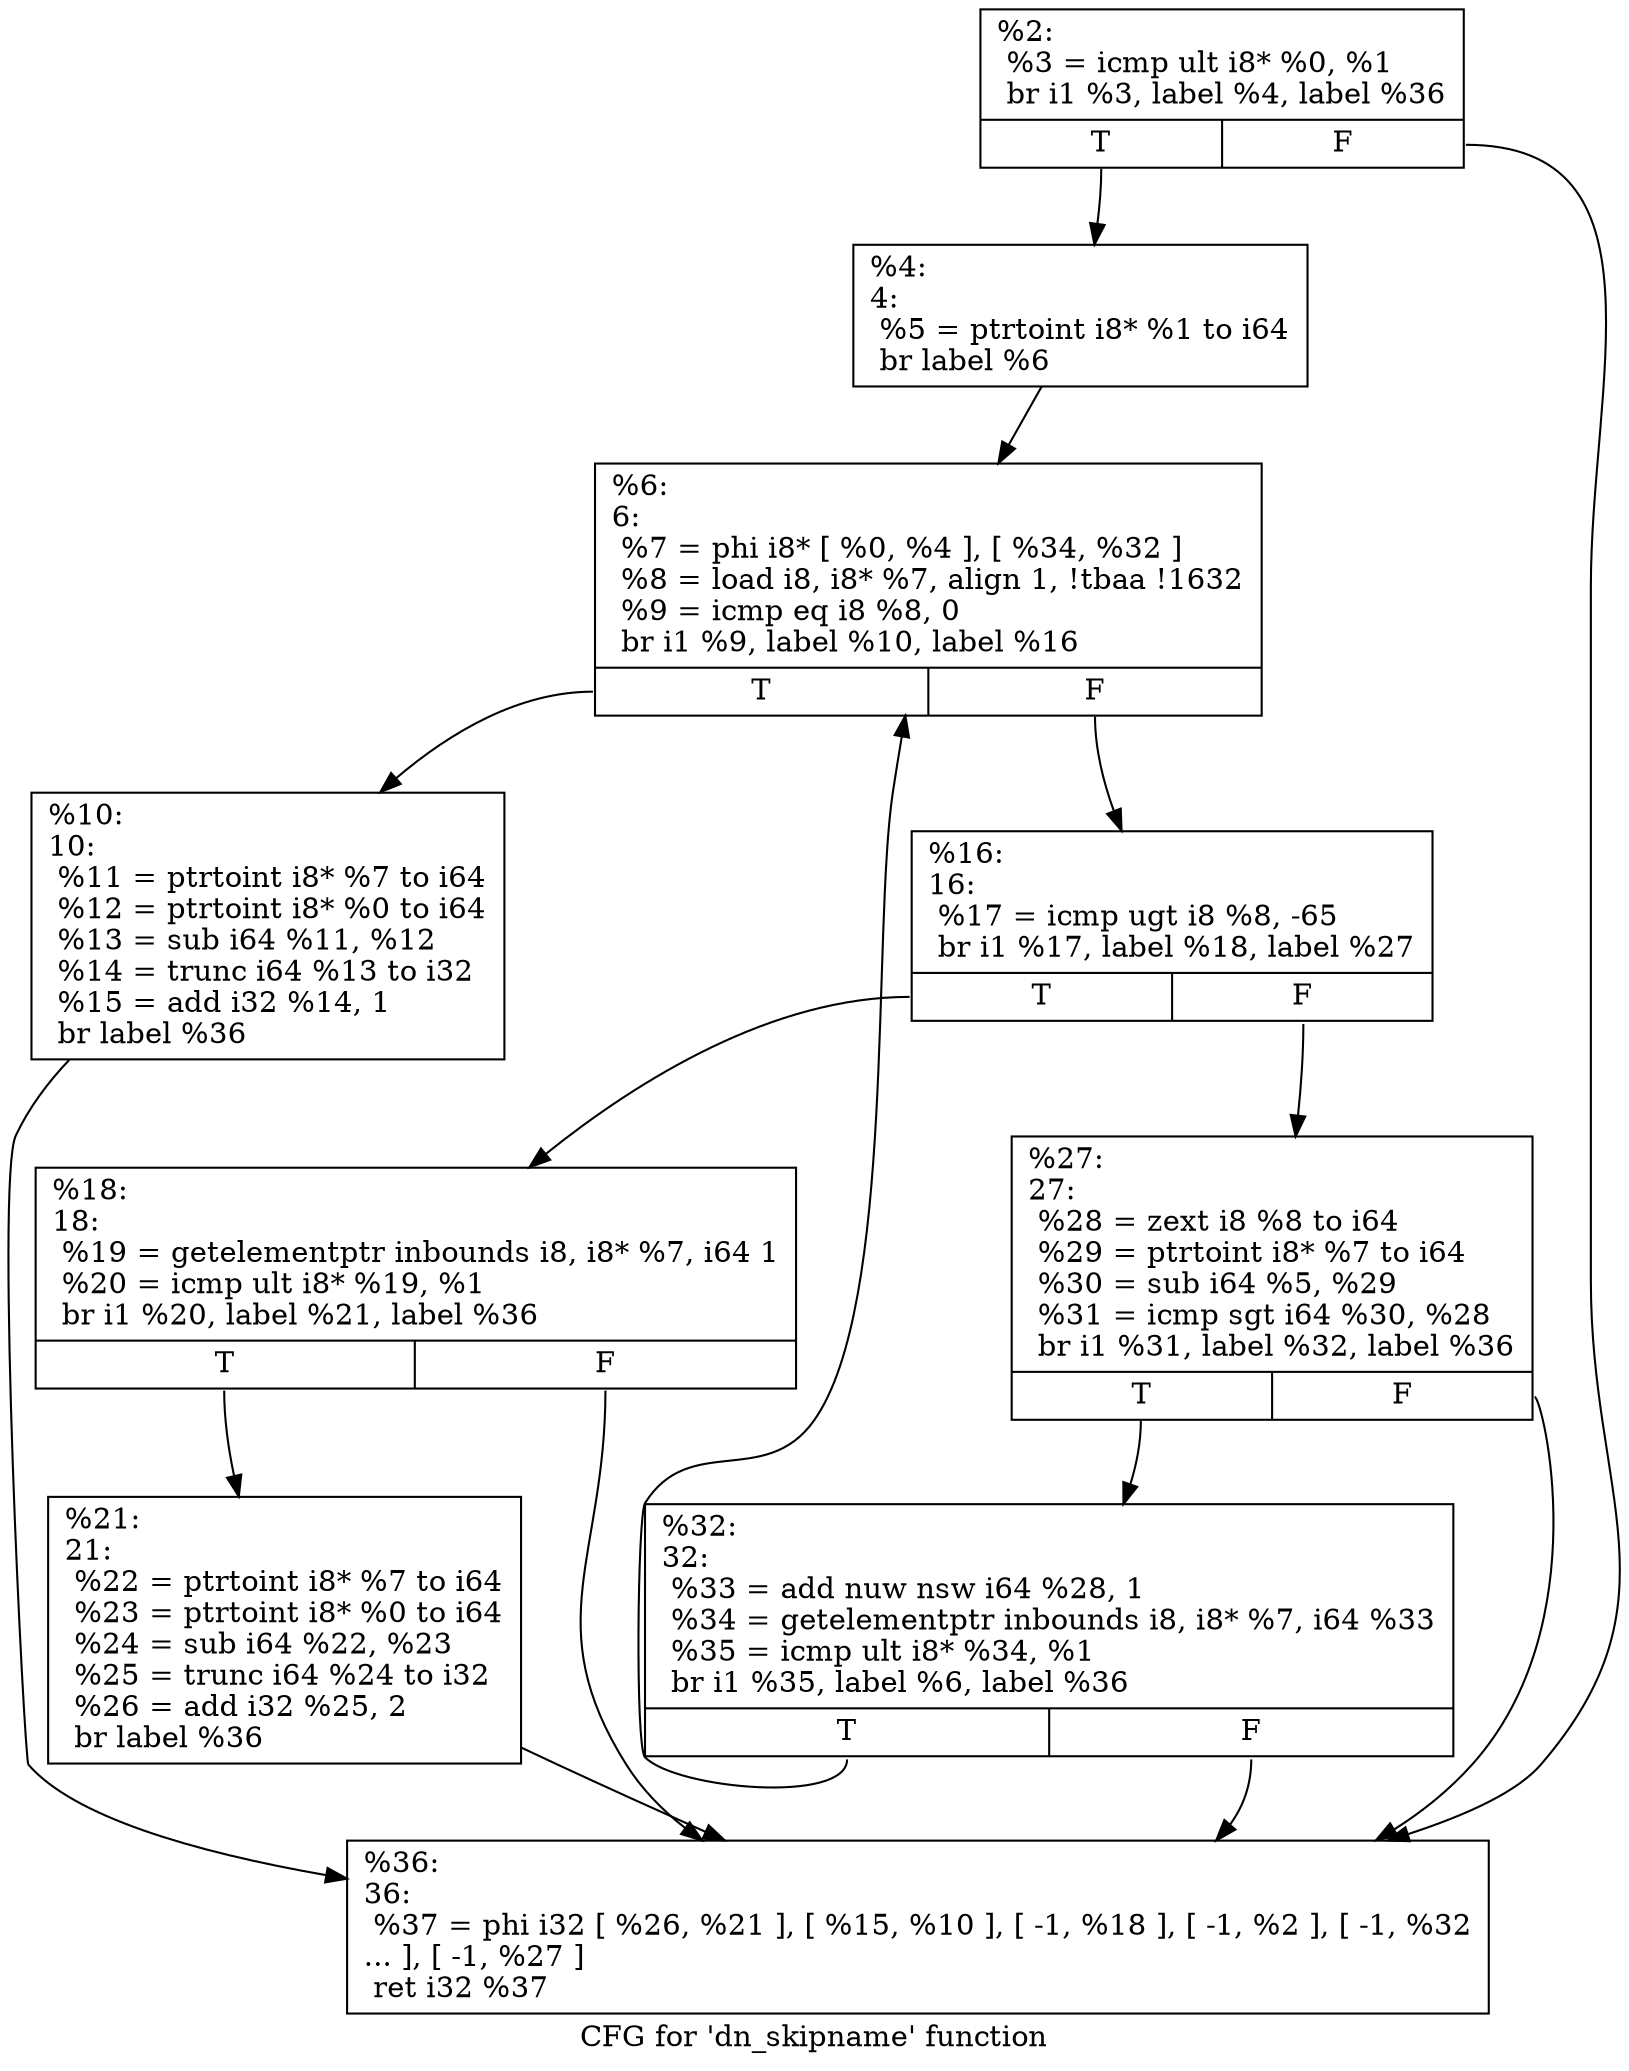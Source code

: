 digraph "CFG for 'dn_skipname' function" {
	label="CFG for 'dn_skipname' function";

	Node0x1c07af0 [shape=record,label="{%2:\l  %3 = icmp ult i8* %0, %1\l  br i1 %3, label %4, label %36\l|{<s0>T|<s1>F}}"];
	Node0x1c07af0:s0 -> Node0x1c07c00;
	Node0x1c07af0:s1 -> Node0x1c07e80;
	Node0x1c07c00 [shape=record,label="{%4:\l4:                                                \l  %5 = ptrtoint i8* %1 to i64\l  br label %6\l}"];
	Node0x1c07c00 -> Node0x1c07c50;
	Node0x1c07c50 [shape=record,label="{%6:\l6:                                                \l  %7 = phi i8* [ %0, %4 ], [ %34, %32 ]\l  %8 = load i8, i8* %7, align 1, !tbaa !1632\l  %9 = icmp eq i8 %8, 0\l  br i1 %9, label %10, label %16\l|{<s0>T|<s1>F}}"];
	Node0x1c07c50:s0 -> Node0x1c07ca0;
	Node0x1c07c50:s1 -> Node0x1c07cf0;
	Node0x1c07ca0 [shape=record,label="{%10:\l10:                                               \l  %11 = ptrtoint i8* %7 to i64\l  %12 = ptrtoint i8* %0 to i64\l  %13 = sub i64 %11, %12\l  %14 = trunc i64 %13 to i32\l  %15 = add i32 %14, 1\l  br label %36\l}"];
	Node0x1c07ca0 -> Node0x1c07e80;
	Node0x1c07cf0 [shape=record,label="{%16:\l16:                                               \l  %17 = icmp ugt i8 %8, -65\l  br i1 %17, label %18, label %27\l|{<s0>T|<s1>F}}"];
	Node0x1c07cf0:s0 -> Node0x1c07d40;
	Node0x1c07cf0:s1 -> Node0x1c07de0;
	Node0x1c07d40 [shape=record,label="{%18:\l18:                                               \l  %19 = getelementptr inbounds i8, i8* %7, i64 1\l  %20 = icmp ult i8* %19, %1\l  br i1 %20, label %21, label %36\l|{<s0>T|<s1>F}}"];
	Node0x1c07d40:s0 -> Node0x1c07d90;
	Node0x1c07d40:s1 -> Node0x1c07e80;
	Node0x1c07d90 [shape=record,label="{%21:\l21:                                               \l  %22 = ptrtoint i8* %7 to i64\l  %23 = ptrtoint i8* %0 to i64\l  %24 = sub i64 %22, %23\l  %25 = trunc i64 %24 to i32\l  %26 = add i32 %25, 2\l  br label %36\l}"];
	Node0x1c07d90 -> Node0x1c07e80;
	Node0x1c07de0 [shape=record,label="{%27:\l27:                                               \l  %28 = zext i8 %8 to i64\l  %29 = ptrtoint i8* %7 to i64\l  %30 = sub i64 %5, %29\l  %31 = icmp sgt i64 %30, %28\l  br i1 %31, label %32, label %36\l|{<s0>T|<s1>F}}"];
	Node0x1c07de0:s0 -> Node0x1c07e30;
	Node0x1c07de0:s1 -> Node0x1c07e80;
	Node0x1c07e30 [shape=record,label="{%32:\l32:                                               \l  %33 = add nuw nsw i64 %28, 1\l  %34 = getelementptr inbounds i8, i8* %7, i64 %33\l  %35 = icmp ult i8* %34, %1\l  br i1 %35, label %6, label %36\l|{<s0>T|<s1>F}}"];
	Node0x1c07e30:s0 -> Node0x1c07c50;
	Node0x1c07e30:s1 -> Node0x1c07e80;
	Node0x1c07e80 [shape=record,label="{%36:\l36:                                               \l  %37 = phi i32 [ %26, %21 ], [ %15, %10 ], [ -1, %18 ], [ -1, %2 ], [ -1, %32\l... ], [ -1, %27 ]\l  ret i32 %37\l}"];
}
